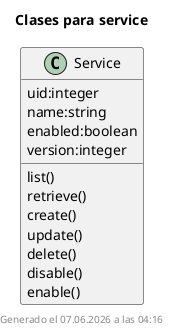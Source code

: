 ' AUTOGENERATED
@startuml
left to right direction
title Clases para service
class .Service{
uid:integer
name:string
enabled:boolean
version:integer
list()
retrieve()
create()
update()
delete()
disable()
enable()
}

footer Generado el %date("dd.MM.yyyy' a las 'HH:mm")
@enduml

